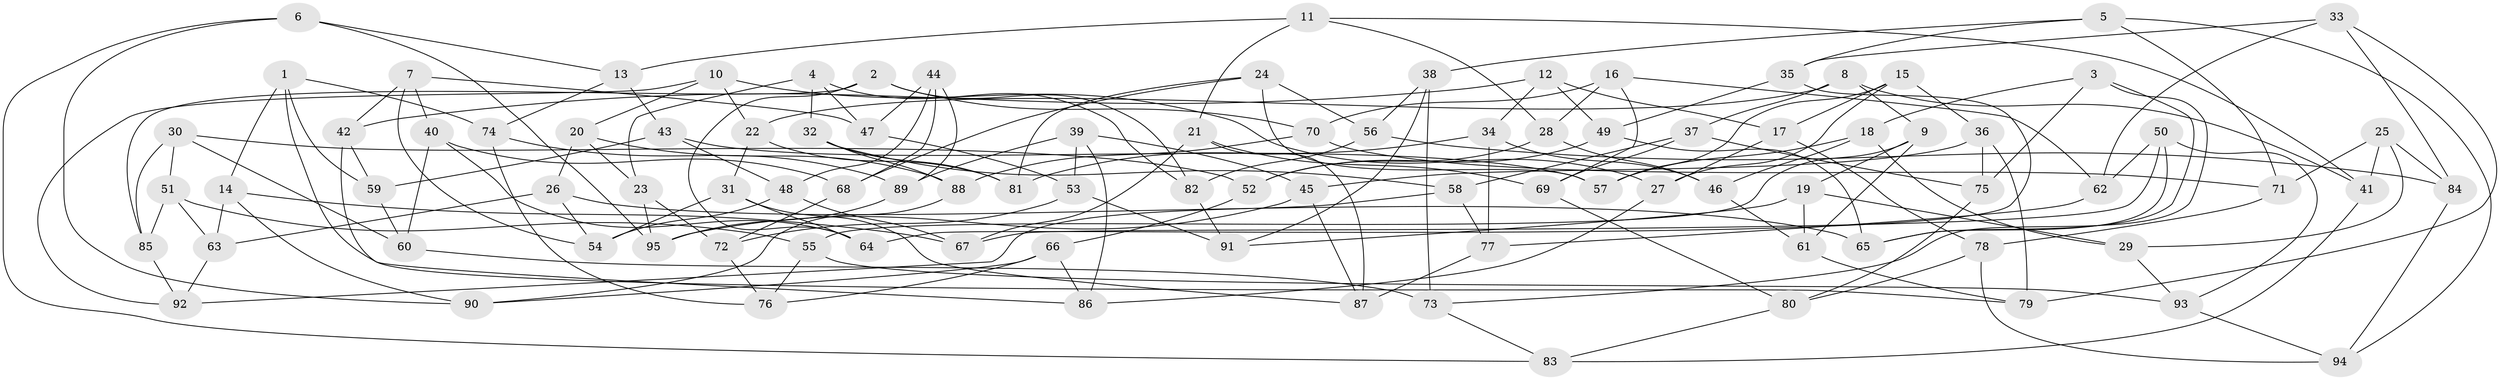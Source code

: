 // Generated by graph-tools (version 1.1) at 2025/50/03/09/25 03:50:48]
// undirected, 95 vertices, 190 edges
graph export_dot {
graph [start="1"]
  node [color=gray90,style=filled];
  1;
  2;
  3;
  4;
  5;
  6;
  7;
  8;
  9;
  10;
  11;
  12;
  13;
  14;
  15;
  16;
  17;
  18;
  19;
  20;
  21;
  22;
  23;
  24;
  25;
  26;
  27;
  28;
  29;
  30;
  31;
  32;
  33;
  34;
  35;
  36;
  37;
  38;
  39;
  40;
  41;
  42;
  43;
  44;
  45;
  46;
  47;
  48;
  49;
  50;
  51;
  52;
  53;
  54;
  55;
  56;
  57;
  58;
  59;
  60;
  61;
  62;
  63;
  64;
  65;
  66;
  67;
  68;
  69;
  70;
  71;
  72;
  73;
  74;
  75;
  76;
  77;
  78;
  79;
  80;
  81;
  82;
  83;
  84;
  85;
  86;
  87;
  88;
  89;
  90;
  91;
  92;
  93;
  94;
  95;
  1 -- 79;
  1 -- 74;
  1 -- 14;
  1 -- 59;
  2 -- 85;
  2 -- 70;
  2 -- 64;
  2 -- 82;
  3 -- 18;
  3 -- 65;
  3 -- 73;
  3 -- 75;
  4 -- 82;
  4 -- 32;
  4 -- 47;
  4 -- 23;
  5 -- 35;
  5 -- 94;
  5 -- 71;
  5 -- 38;
  6 -- 13;
  6 -- 83;
  6 -- 95;
  6 -- 90;
  7 -- 47;
  7 -- 40;
  7 -- 42;
  7 -- 54;
  8 -- 37;
  8 -- 41;
  8 -- 22;
  8 -- 9;
  9 -- 55;
  9 -- 19;
  9 -- 61;
  10 -- 92;
  10 -- 27;
  10 -- 20;
  10 -- 22;
  11 -- 41;
  11 -- 21;
  11 -- 13;
  11 -- 28;
  12 -- 42;
  12 -- 34;
  12 -- 49;
  12 -- 17;
  13 -- 74;
  13 -- 43;
  14 -- 90;
  14 -- 63;
  14 -- 67;
  15 -- 17;
  15 -- 36;
  15 -- 57;
  15 -- 27;
  16 -- 62;
  16 -- 28;
  16 -- 69;
  16 -- 70;
  17 -- 78;
  17 -- 27;
  18 -- 57;
  18 -- 29;
  18 -- 46;
  19 -- 61;
  19 -- 29;
  19 -- 91;
  20 -- 88;
  20 -- 26;
  20 -- 23;
  21 -- 69;
  21 -- 67;
  21 -- 87;
  22 -- 81;
  22 -- 31;
  23 -- 72;
  23 -- 95;
  24 -- 56;
  24 -- 81;
  24 -- 68;
  24 -- 57;
  25 -- 84;
  25 -- 71;
  25 -- 29;
  25 -- 41;
  26 -- 54;
  26 -- 63;
  26 -- 65;
  27 -- 86;
  28 -- 52;
  28 -- 46;
  29 -- 93;
  30 -- 85;
  30 -- 52;
  30 -- 60;
  30 -- 51;
  31 -- 54;
  31 -- 87;
  31 -- 64;
  32 -- 88;
  32 -- 58;
  32 -- 81;
  33 -- 84;
  33 -- 62;
  33 -- 35;
  33 -- 79;
  34 -- 77;
  34 -- 46;
  34 -- 81;
  35 -- 64;
  35 -- 49;
  36 -- 45;
  36 -- 79;
  36 -- 75;
  37 -- 75;
  37 -- 69;
  37 -- 58;
  38 -- 73;
  38 -- 91;
  38 -- 56;
  39 -- 89;
  39 -- 45;
  39 -- 53;
  39 -- 86;
  40 -- 60;
  40 -- 68;
  40 -- 64;
  41 -- 83;
  42 -- 86;
  42 -- 59;
  43 -- 59;
  43 -- 57;
  43 -- 48;
  44 -- 68;
  44 -- 48;
  44 -- 47;
  44 -- 89;
  45 -- 87;
  45 -- 95;
  46 -- 61;
  47 -- 53;
  48 -- 54;
  48 -- 67;
  49 -- 52;
  49 -- 65;
  50 -- 93;
  50 -- 67;
  50 -- 62;
  50 -- 65;
  51 -- 55;
  51 -- 85;
  51 -- 63;
  52 -- 66;
  53 -- 72;
  53 -- 91;
  55 -- 93;
  55 -- 76;
  56 -- 84;
  56 -- 82;
  58 -- 77;
  58 -- 92;
  59 -- 60;
  60 -- 73;
  61 -- 79;
  62 -- 77;
  63 -- 92;
  66 -- 90;
  66 -- 86;
  66 -- 76;
  68 -- 72;
  69 -- 80;
  70 -- 88;
  70 -- 71;
  71 -- 78;
  72 -- 76;
  73 -- 83;
  74 -- 89;
  74 -- 76;
  75 -- 80;
  77 -- 87;
  78 -- 80;
  78 -- 94;
  80 -- 83;
  82 -- 91;
  84 -- 94;
  85 -- 92;
  88 -- 90;
  89 -- 95;
  93 -- 94;
}
